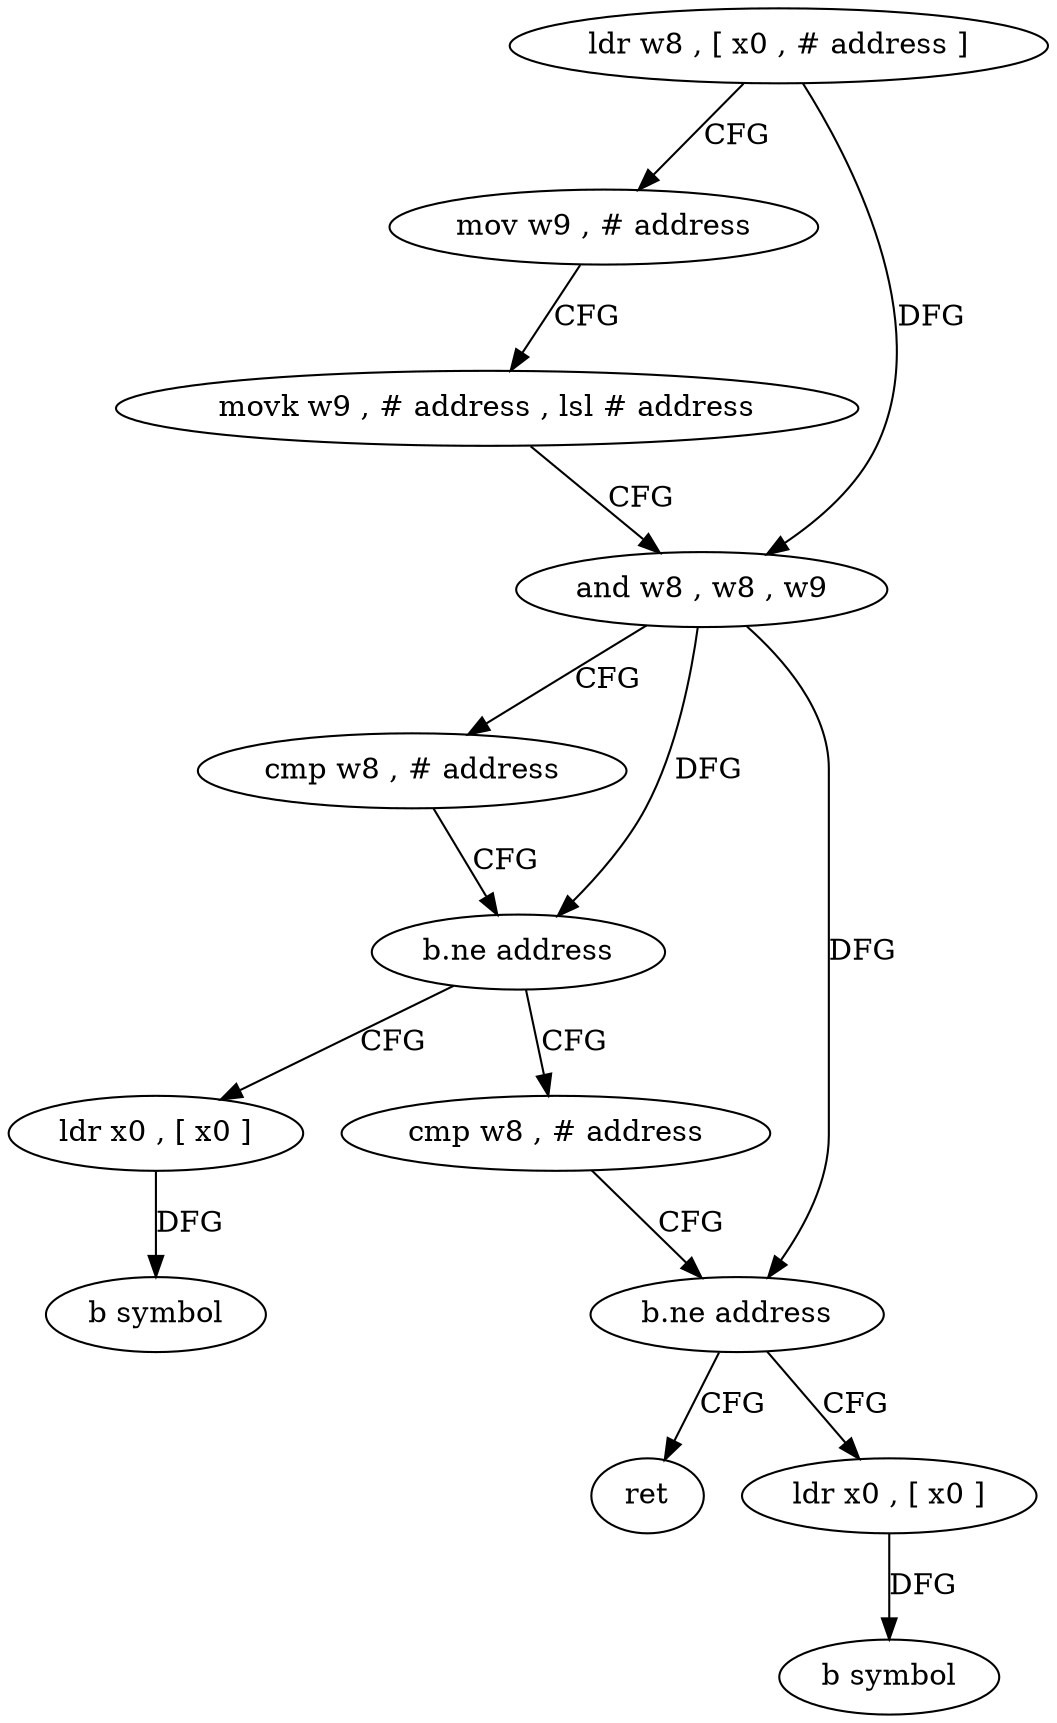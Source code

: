 digraph "func" {
"4221320" [label = "ldr w8 , [ x0 , # address ]" ]
"4221324" [label = "mov w9 , # address" ]
"4221328" [label = "movk w9 , # address , lsl # address" ]
"4221332" [label = "and w8 , w8 , w9" ]
"4221336" [label = "cmp w8 , # address" ]
"4221340" [label = "b.ne address" ]
"4221352" [label = "cmp w8 , # address" ]
"4221344" [label = "ldr x0 , [ x0 ]" ]
"4221356" [label = "b.ne address" ]
"4221368" [label = "ret" ]
"4221360" [label = "ldr x0 , [ x0 ]" ]
"4221348" [label = "b symbol" ]
"4221364" [label = "b symbol" ]
"4221320" -> "4221324" [ label = "CFG" ]
"4221320" -> "4221332" [ label = "DFG" ]
"4221324" -> "4221328" [ label = "CFG" ]
"4221328" -> "4221332" [ label = "CFG" ]
"4221332" -> "4221336" [ label = "CFG" ]
"4221332" -> "4221340" [ label = "DFG" ]
"4221332" -> "4221356" [ label = "DFG" ]
"4221336" -> "4221340" [ label = "CFG" ]
"4221340" -> "4221352" [ label = "CFG" ]
"4221340" -> "4221344" [ label = "CFG" ]
"4221352" -> "4221356" [ label = "CFG" ]
"4221344" -> "4221348" [ label = "DFG" ]
"4221356" -> "4221368" [ label = "CFG" ]
"4221356" -> "4221360" [ label = "CFG" ]
"4221360" -> "4221364" [ label = "DFG" ]
}
